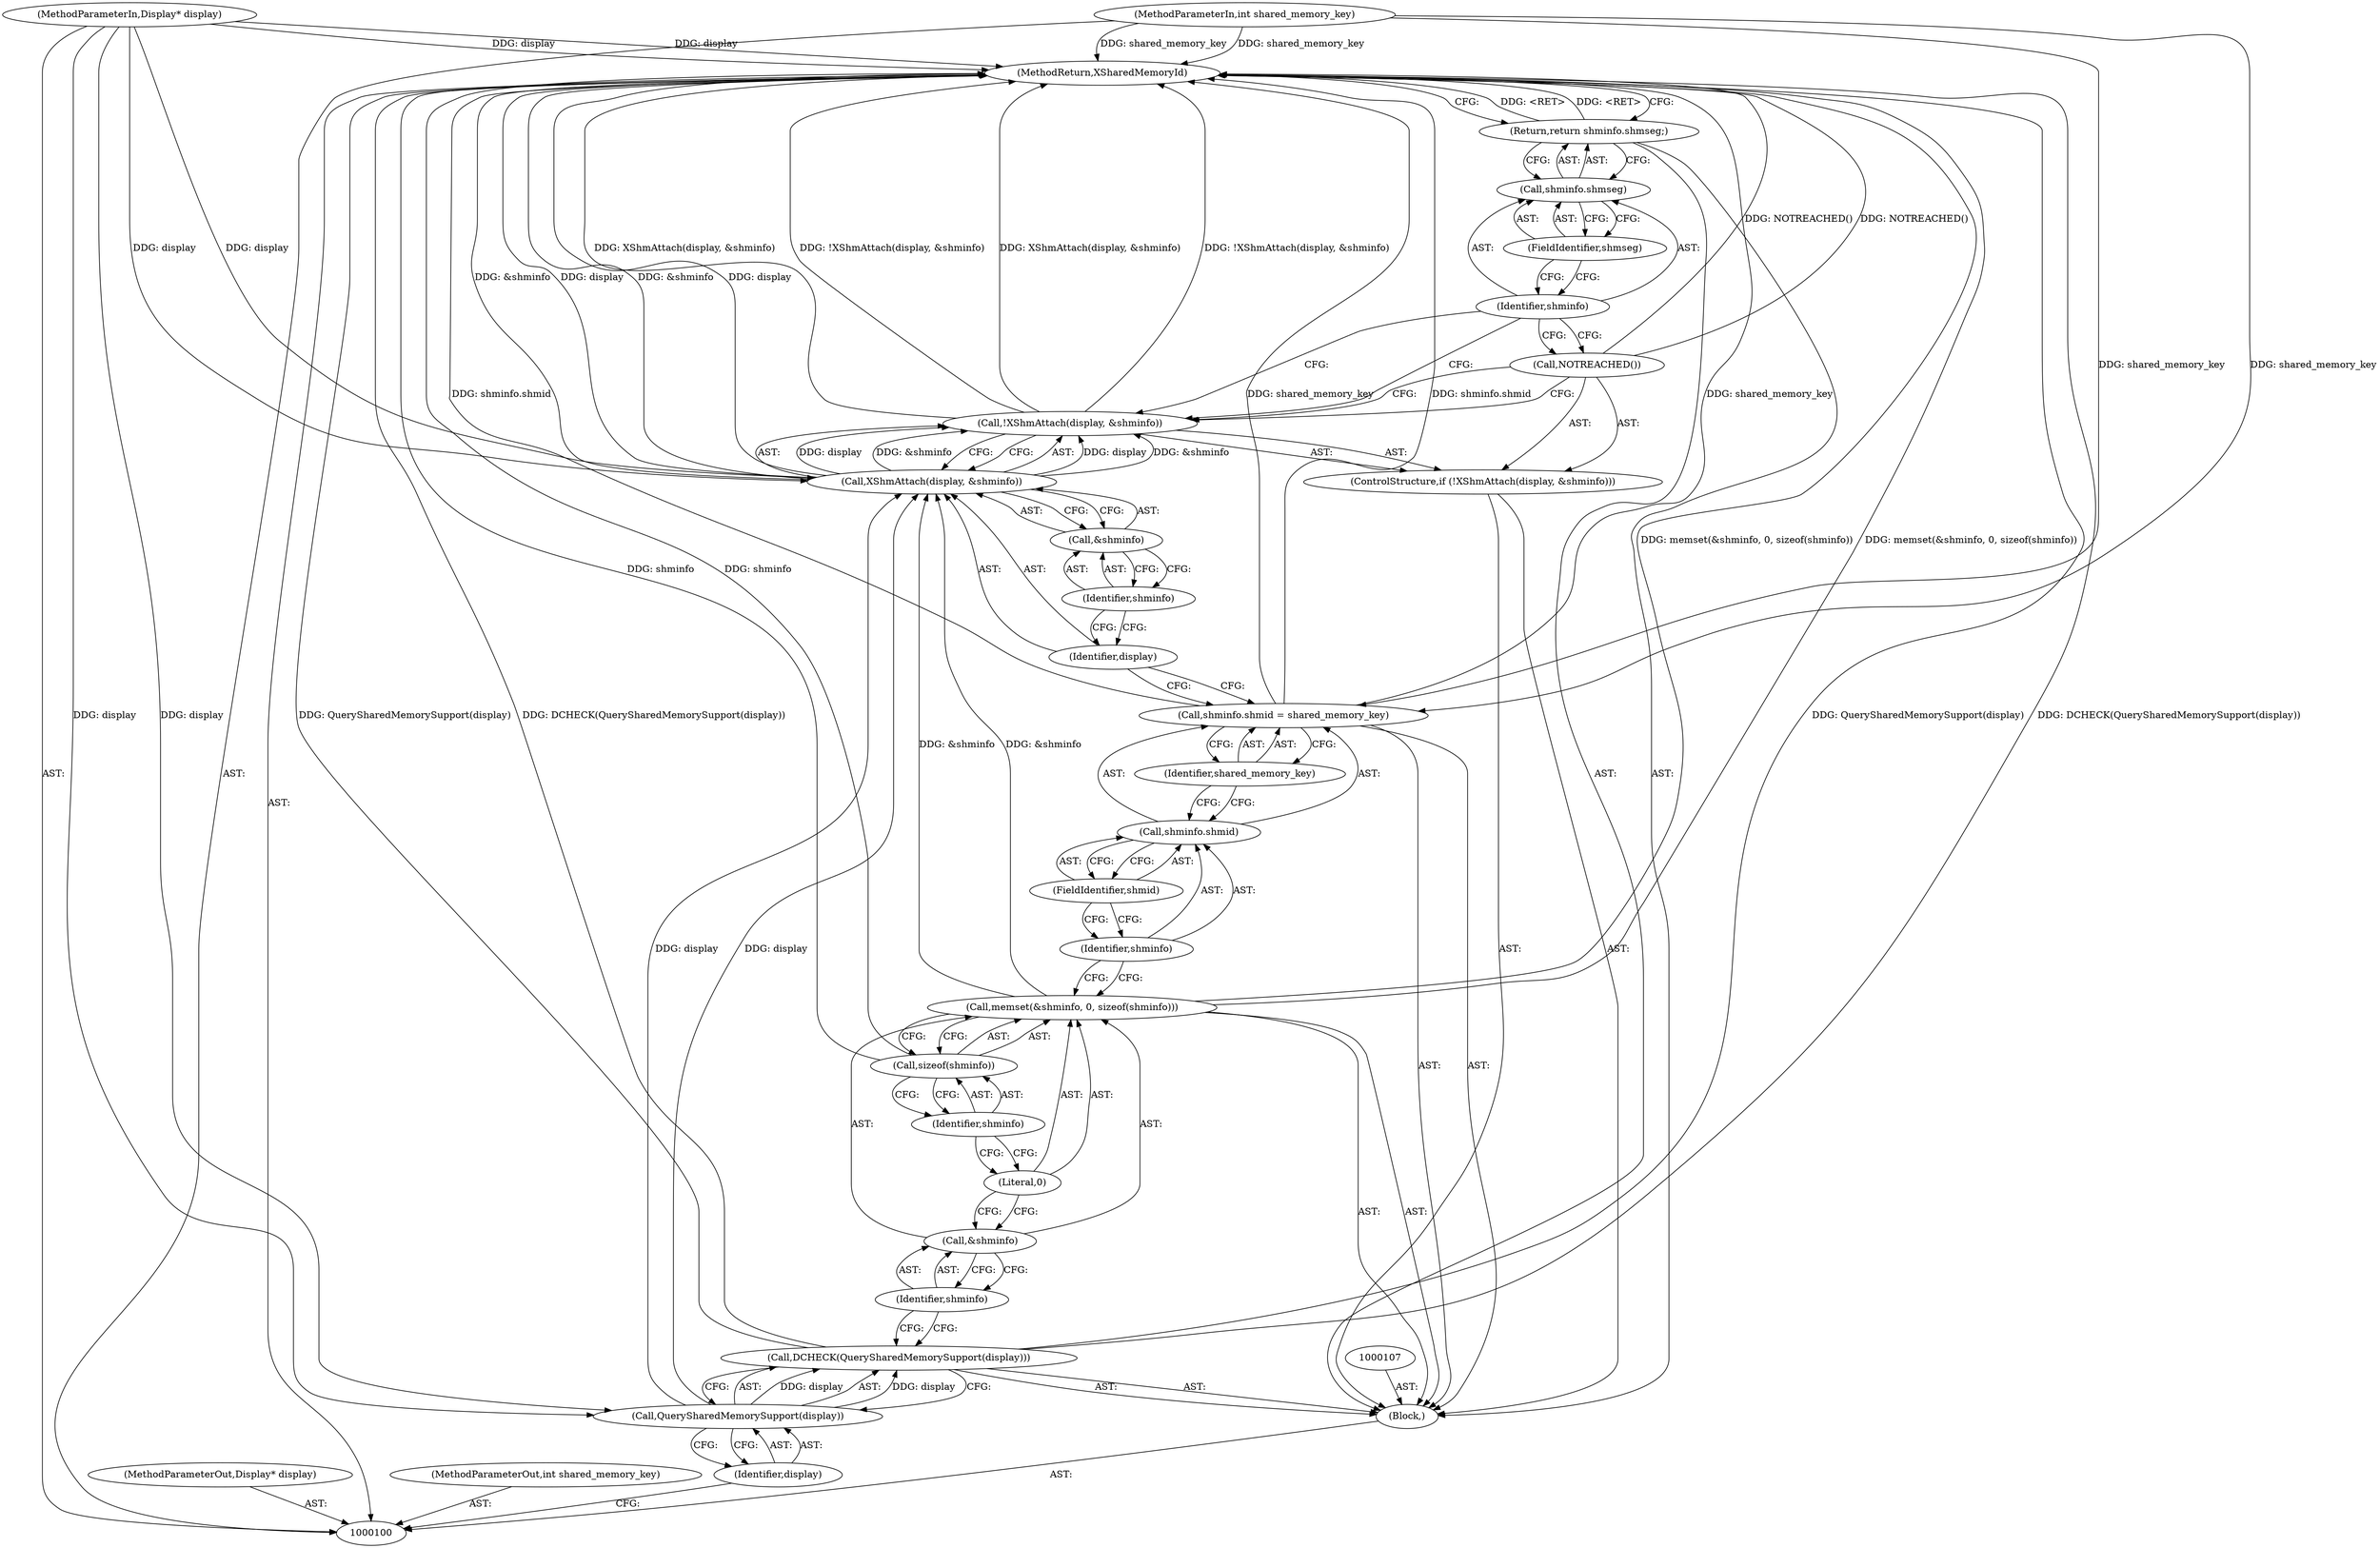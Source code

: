 digraph "1_Chrome_0bd1a6ddb5fb23dfea3e72d60e5e8df4cf5826bc_0" {
"1000130" [label="(MethodReturn,XSharedMemoryId)"];
"1000101" [label="(MethodParameterIn,Display* display)"];
"1000181" [label="(MethodParameterOut,Display* display)"];
"1000102" [label="(MethodParameterIn,int shared_memory_key)"];
"1000182" [label="(MethodParameterOut,int shared_memory_key)"];
"1000103" [label="(Block,)"];
"1000127" [label="(Call,shminfo.shmseg)"];
"1000128" [label="(Identifier,shminfo)"];
"1000129" [label="(FieldIdentifier,shmseg)"];
"1000126" [label="(Return,return shminfo.shmseg;)"];
"1000104" [label="(Call,DCHECK(QuerySharedMemorySupport(display)))"];
"1000106" [label="(Identifier,display)"];
"1000105" [label="(Call,QuerySharedMemorySupport(display))"];
"1000110" [label="(Identifier,shminfo)"];
"1000111" [label="(Literal,0)"];
"1000108" [label="(Call,memset(&shminfo, 0, sizeof(shminfo)))"];
"1000112" [label="(Call,sizeof(shminfo))"];
"1000113" [label="(Identifier,shminfo)"];
"1000109" [label="(Call,&shminfo)"];
"1000117" [label="(FieldIdentifier,shmid)"];
"1000118" [label="(Identifier,shared_memory_key)"];
"1000114" [label="(Call,shminfo.shmid = shared_memory_key)"];
"1000115" [label="(Call,shminfo.shmid)"];
"1000116" [label="(Identifier,shminfo)"];
"1000122" [label="(Identifier,display)"];
"1000119" [label="(ControlStructure,if (!XShmAttach(display, &shminfo)))"];
"1000123" [label="(Call,&shminfo)"];
"1000124" [label="(Identifier,shminfo)"];
"1000120" [label="(Call,!XShmAttach(display, &shminfo))"];
"1000121" [label="(Call,XShmAttach(display, &shminfo))"];
"1000125" [label="(Call,NOTREACHED())"];
"1000130" -> "1000100"  [label="AST: "];
"1000130" -> "1000126"  [label="CFG: "];
"1000126" -> "1000130"  [label="DDG: <RET>"];
"1000125" -> "1000130"  [label="DDG: NOTREACHED()"];
"1000108" -> "1000130"  [label="DDG: memset(&shminfo, 0, sizeof(shminfo))"];
"1000104" -> "1000130"  [label="DDG: DCHECK(QuerySharedMemorySupport(display))"];
"1000104" -> "1000130"  [label="DDG: QuerySharedMemorySupport(display)"];
"1000121" -> "1000130"  [label="DDG: &shminfo"];
"1000121" -> "1000130"  [label="DDG: display"];
"1000114" -> "1000130"  [label="DDG: shared_memory_key"];
"1000114" -> "1000130"  [label="DDG: shminfo.shmid"];
"1000120" -> "1000130"  [label="DDG: XShmAttach(display, &shminfo)"];
"1000120" -> "1000130"  [label="DDG: !XShmAttach(display, &shminfo)"];
"1000102" -> "1000130"  [label="DDG: shared_memory_key"];
"1000112" -> "1000130"  [label="DDG: shminfo"];
"1000101" -> "1000130"  [label="DDG: display"];
"1000101" -> "1000100"  [label="AST: "];
"1000101" -> "1000130"  [label="DDG: display"];
"1000101" -> "1000105"  [label="DDG: display"];
"1000101" -> "1000121"  [label="DDG: display"];
"1000181" -> "1000100"  [label="AST: "];
"1000102" -> "1000100"  [label="AST: "];
"1000102" -> "1000130"  [label="DDG: shared_memory_key"];
"1000102" -> "1000114"  [label="DDG: shared_memory_key"];
"1000182" -> "1000100"  [label="AST: "];
"1000103" -> "1000100"  [label="AST: "];
"1000104" -> "1000103"  [label="AST: "];
"1000107" -> "1000103"  [label="AST: "];
"1000108" -> "1000103"  [label="AST: "];
"1000114" -> "1000103"  [label="AST: "];
"1000119" -> "1000103"  [label="AST: "];
"1000126" -> "1000103"  [label="AST: "];
"1000127" -> "1000126"  [label="AST: "];
"1000127" -> "1000129"  [label="CFG: "];
"1000128" -> "1000127"  [label="AST: "];
"1000129" -> "1000127"  [label="AST: "];
"1000126" -> "1000127"  [label="CFG: "];
"1000128" -> "1000127"  [label="AST: "];
"1000128" -> "1000125"  [label="CFG: "];
"1000128" -> "1000120"  [label="CFG: "];
"1000129" -> "1000128"  [label="CFG: "];
"1000129" -> "1000127"  [label="AST: "];
"1000129" -> "1000128"  [label="CFG: "];
"1000127" -> "1000129"  [label="CFG: "];
"1000126" -> "1000103"  [label="AST: "];
"1000126" -> "1000127"  [label="CFG: "];
"1000127" -> "1000126"  [label="AST: "];
"1000130" -> "1000126"  [label="CFG: "];
"1000126" -> "1000130"  [label="DDG: <RET>"];
"1000104" -> "1000103"  [label="AST: "];
"1000104" -> "1000105"  [label="CFG: "];
"1000105" -> "1000104"  [label="AST: "];
"1000110" -> "1000104"  [label="CFG: "];
"1000104" -> "1000130"  [label="DDG: DCHECK(QuerySharedMemorySupport(display))"];
"1000104" -> "1000130"  [label="DDG: QuerySharedMemorySupport(display)"];
"1000105" -> "1000104"  [label="DDG: display"];
"1000106" -> "1000105"  [label="AST: "];
"1000106" -> "1000100"  [label="CFG: "];
"1000105" -> "1000106"  [label="CFG: "];
"1000105" -> "1000104"  [label="AST: "];
"1000105" -> "1000106"  [label="CFG: "];
"1000106" -> "1000105"  [label="AST: "];
"1000104" -> "1000105"  [label="CFG: "];
"1000105" -> "1000104"  [label="DDG: display"];
"1000101" -> "1000105"  [label="DDG: display"];
"1000105" -> "1000121"  [label="DDG: display"];
"1000110" -> "1000109"  [label="AST: "];
"1000110" -> "1000104"  [label="CFG: "];
"1000109" -> "1000110"  [label="CFG: "];
"1000111" -> "1000108"  [label="AST: "];
"1000111" -> "1000109"  [label="CFG: "];
"1000113" -> "1000111"  [label="CFG: "];
"1000108" -> "1000103"  [label="AST: "];
"1000108" -> "1000112"  [label="CFG: "];
"1000109" -> "1000108"  [label="AST: "];
"1000111" -> "1000108"  [label="AST: "];
"1000112" -> "1000108"  [label="AST: "];
"1000116" -> "1000108"  [label="CFG: "];
"1000108" -> "1000130"  [label="DDG: memset(&shminfo, 0, sizeof(shminfo))"];
"1000108" -> "1000121"  [label="DDG: &shminfo"];
"1000112" -> "1000108"  [label="AST: "];
"1000112" -> "1000113"  [label="CFG: "];
"1000113" -> "1000112"  [label="AST: "];
"1000108" -> "1000112"  [label="CFG: "];
"1000112" -> "1000130"  [label="DDG: shminfo"];
"1000113" -> "1000112"  [label="AST: "];
"1000113" -> "1000111"  [label="CFG: "];
"1000112" -> "1000113"  [label="CFG: "];
"1000109" -> "1000108"  [label="AST: "];
"1000109" -> "1000110"  [label="CFG: "];
"1000110" -> "1000109"  [label="AST: "];
"1000111" -> "1000109"  [label="CFG: "];
"1000117" -> "1000115"  [label="AST: "];
"1000117" -> "1000116"  [label="CFG: "];
"1000115" -> "1000117"  [label="CFG: "];
"1000118" -> "1000114"  [label="AST: "];
"1000118" -> "1000115"  [label="CFG: "];
"1000114" -> "1000118"  [label="CFG: "];
"1000114" -> "1000103"  [label="AST: "];
"1000114" -> "1000118"  [label="CFG: "];
"1000115" -> "1000114"  [label="AST: "];
"1000118" -> "1000114"  [label="AST: "];
"1000122" -> "1000114"  [label="CFG: "];
"1000114" -> "1000130"  [label="DDG: shared_memory_key"];
"1000114" -> "1000130"  [label="DDG: shminfo.shmid"];
"1000102" -> "1000114"  [label="DDG: shared_memory_key"];
"1000115" -> "1000114"  [label="AST: "];
"1000115" -> "1000117"  [label="CFG: "];
"1000116" -> "1000115"  [label="AST: "];
"1000117" -> "1000115"  [label="AST: "];
"1000118" -> "1000115"  [label="CFG: "];
"1000116" -> "1000115"  [label="AST: "];
"1000116" -> "1000108"  [label="CFG: "];
"1000117" -> "1000116"  [label="CFG: "];
"1000122" -> "1000121"  [label="AST: "];
"1000122" -> "1000114"  [label="CFG: "];
"1000124" -> "1000122"  [label="CFG: "];
"1000119" -> "1000103"  [label="AST: "];
"1000120" -> "1000119"  [label="AST: "];
"1000125" -> "1000119"  [label="AST: "];
"1000123" -> "1000121"  [label="AST: "];
"1000123" -> "1000124"  [label="CFG: "];
"1000124" -> "1000123"  [label="AST: "];
"1000121" -> "1000123"  [label="CFG: "];
"1000124" -> "1000123"  [label="AST: "];
"1000124" -> "1000122"  [label="CFG: "];
"1000123" -> "1000124"  [label="CFG: "];
"1000120" -> "1000119"  [label="AST: "];
"1000120" -> "1000121"  [label="CFG: "];
"1000121" -> "1000120"  [label="AST: "];
"1000125" -> "1000120"  [label="CFG: "];
"1000128" -> "1000120"  [label="CFG: "];
"1000120" -> "1000130"  [label="DDG: XShmAttach(display, &shminfo)"];
"1000120" -> "1000130"  [label="DDG: !XShmAttach(display, &shminfo)"];
"1000121" -> "1000120"  [label="DDG: display"];
"1000121" -> "1000120"  [label="DDG: &shminfo"];
"1000121" -> "1000120"  [label="AST: "];
"1000121" -> "1000123"  [label="CFG: "];
"1000122" -> "1000121"  [label="AST: "];
"1000123" -> "1000121"  [label="AST: "];
"1000120" -> "1000121"  [label="CFG: "];
"1000121" -> "1000130"  [label="DDG: &shminfo"];
"1000121" -> "1000130"  [label="DDG: display"];
"1000121" -> "1000120"  [label="DDG: display"];
"1000121" -> "1000120"  [label="DDG: &shminfo"];
"1000105" -> "1000121"  [label="DDG: display"];
"1000101" -> "1000121"  [label="DDG: display"];
"1000108" -> "1000121"  [label="DDG: &shminfo"];
"1000125" -> "1000119"  [label="AST: "];
"1000125" -> "1000120"  [label="CFG: "];
"1000128" -> "1000125"  [label="CFG: "];
"1000125" -> "1000130"  [label="DDG: NOTREACHED()"];
}
